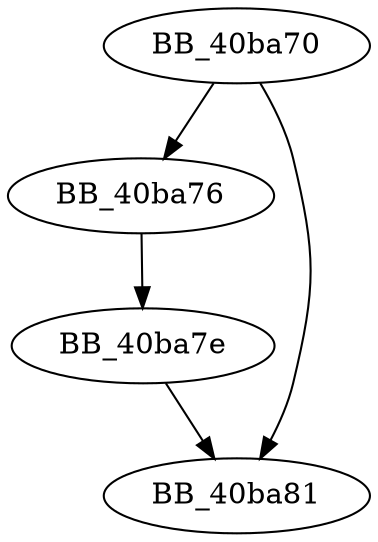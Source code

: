 DiGraph sub_40BA70{
BB_40ba70->BB_40ba76
BB_40ba70->BB_40ba81
BB_40ba76->BB_40ba7e
BB_40ba7e->BB_40ba81
}
